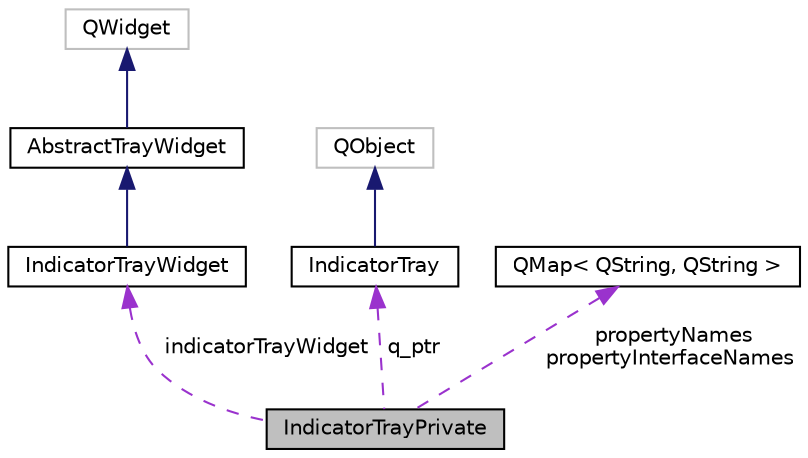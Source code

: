 digraph "IndicatorTrayPrivate"
{
  edge [fontname="Helvetica",fontsize="10",labelfontname="Helvetica",labelfontsize="10"];
  node [fontname="Helvetica",fontsize="10",shape=record];
  Node1 [label="IndicatorTrayPrivate",height=0.2,width=0.4,color="black", fillcolor="grey75", style="filled", fontcolor="black"];
  Node2 -> Node1 [dir="back",color="darkorchid3",fontsize="10",style="dashed",label=" indicatorTrayWidget" ,fontname="Helvetica"];
  Node2 [label="IndicatorTrayWidget",height=0.2,width=0.4,color="black", fillcolor="white", style="filled",URL="$class_indicator_tray_widget.html"];
  Node3 -> Node2 [dir="back",color="midnightblue",fontsize="10",style="solid",fontname="Helvetica"];
  Node3 [label="AbstractTrayWidget",height=0.2,width=0.4,color="black", fillcolor="white", style="filled",URL="$class_abstract_tray_widget.html"];
  Node4 -> Node3 [dir="back",color="midnightblue",fontsize="10",style="solid",fontname="Helvetica"];
  Node4 [label="QWidget",height=0.2,width=0.4,color="grey75", fillcolor="white", style="filled"];
  Node5 -> Node1 [dir="back",color="darkorchid3",fontsize="10",style="dashed",label=" q_ptr" ,fontname="Helvetica"];
  Node5 [label="IndicatorTray",height=0.2,width=0.4,color="black", fillcolor="white", style="filled",URL="$class_indicator_tray.html"];
  Node6 -> Node5 [dir="back",color="midnightblue",fontsize="10",style="solid",fontname="Helvetica"];
  Node6 [label="QObject",height=0.2,width=0.4,color="grey75", fillcolor="white", style="filled"];
  Node7 -> Node1 [dir="back",color="darkorchid3",fontsize="10",style="dashed",label=" propertyNames\npropertyInterfaceNames" ,fontname="Helvetica"];
  Node7 [label="QMap\< QString, QString \>",height=0.2,width=0.4,color="black", fillcolor="white", style="filled",URL="$class_q_map.html"];
}
